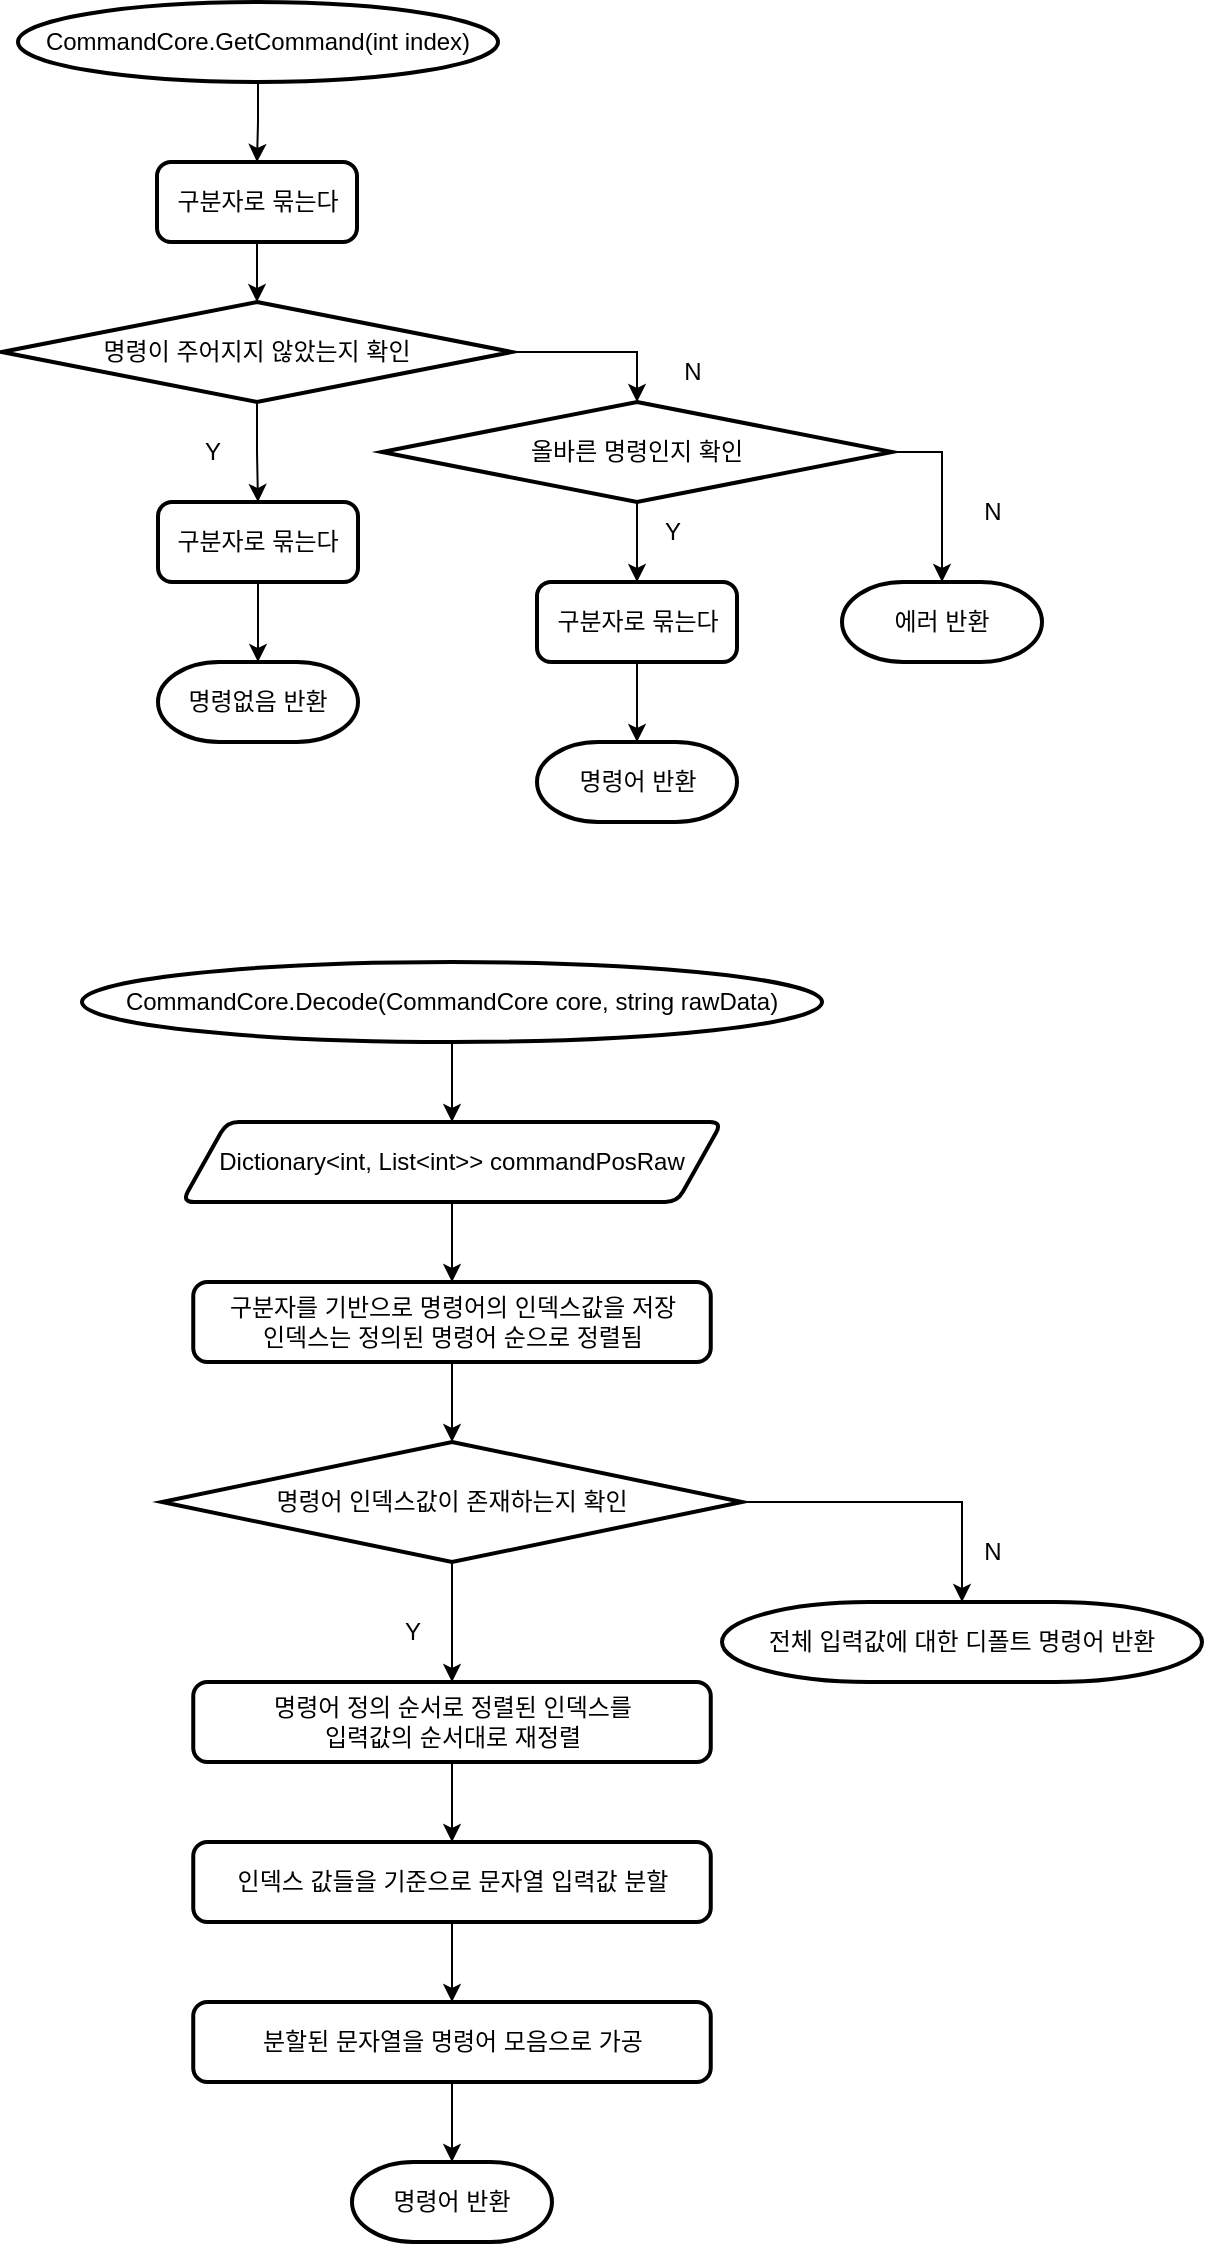 <mxfile version="21.6.5" type="device">
  <diagram name="페이지-1" id="fb7TPT-cGsN8IhFg-64O">
    <mxGraphModel dx="1668" dy="974" grid="1" gridSize="10" guides="1" tooltips="1" connect="1" arrows="1" fold="1" page="1" pageScale="1" pageWidth="5000" pageHeight="5000" math="0" shadow="0">
      <root>
        <mxCell id="0" />
        <mxCell id="1" parent="0" />
        <mxCell id="GVEklmTAcbrlkiGCALrd-3" style="edgeStyle=orthogonalEdgeStyle;rounded=0;orthogonalLoop=1;jettySize=auto;html=1;exitX=0.5;exitY=1;exitDx=0;exitDy=0;exitPerimeter=0;entryX=0.5;entryY=0;entryDx=0;entryDy=0;" parent="1" source="GVEklmTAcbrlkiGCALrd-1" target="GVEklmTAcbrlkiGCALrd-2" edge="1">
          <mxGeometry relative="1" as="geometry" />
        </mxCell>
        <mxCell id="GVEklmTAcbrlkiGCALrd-1" value="CommandCore.GetCommand(int index)" style="strokeWidth=2;html=1;shape=mxgraph.flowchart.start_1;whiteSpace=wrap;" parent="1" vertex="1">
          <mxGeometry x="48" y="40" width="240" height="40" as="geometry" />
        </mxCell>
        <mxCell id="GVEklmTAcbrlkiGCALrd-2" value="구분자로 묶는다" style="rounded=1;whiteSpace=wrap;html=1;absoluteArcSize=1;arcSize=14;strokeWidth=2;" parent="1" vertex="1">
          <mxGeometry x="117.5" y="120" width="100" height="40" as="geometry" />
        </mxCell>
        <mxCell id="GVEklmTAcbrlkiGCALrd-5" style="edgeStyle=orthogonalEdgeStyle;rounded=0;orthogonalLoop=1;jettySize=auto;html=1;exitX=1;exitY=0.5;exitDx=0;exitDy=0;exitPerimeter=0;entryX=0.5;entryY=0;entryDx=0;entryDy=0;entryPerimeter=0;" parent="1" source="GVEklmTAcbrlkiGCALrd-4" target="GVEklmTAcbrlkiGCALrd-8" edge="1">
          <mxGeometry relative="1" as="geometry">
            <mxPoint x="360" y="310" as="targetPoint" />
          </mxGeometry>
        </mxCell>
        <mxCell id="GVEklmTAcbrlkiGCALrd-6" style="edgeStyle=orthogonalEdgeStyle;rounded=0;orthogonalLoop=1;jettySize=auto;html=1;exitX=0.5;exitY=1;exitDx=0;exitDy=0;exitPerimeter=0;entryX=0.5;entryY=0;entryDx=0;entryDy=0;" parent="1" source="GVEklmTAcbrlkiGCALrd-4" target="GVEklmTAcbrlkiGCALrd-20" edge="1">
          <mxGeometry relative="1" as="geometry">
            <mxPoint x="167.286" y="380" as="targetPoint" />
          </mxGeometry>
        </mxCell>
        <mxCell id="GVEklmTAcbrlkiGCALrd-4" value="명령이 주어지지 않았는지 확인" style="strokeWidth=2;html=1;shape=mxgraph.flowchart.decision;whiteSpace=wrap;" parent="1" vertex="1">
          <mxGeometry x="40" y="190" width="255" height="50" as="geometry" />
        </mxCell>
        <mxCell id="GVEklmTAcbrlkiGCALrd-7" style="edgeStyle=orthogonalEdgeStyle;rounded=0;orthogonalLoop=1;jettySize=auto;html=1;exitX=0.5;exitY=1;exitDx=0;exitDy=0;entryX=0.5;entryY=0;entryDx=0;entryDy=0;entryPerimeter=0;" parent="1" source="GVEklmTAcbrlkiGCALrd-2" target="GVEklmTAcbrlkiGCALrd-4" edge="1">
          <mxGeometry relative="1" as="geometry" />
        </mxCell>
        <mxCell id="GVEklmTAcbrlkiGCALrd-8" value="올바른 명령인지 확인" style="strokeWidth=2;html=1;shape=mxgraph.flowchart.decision;whiteSpace=wrap;" parent="1" vertex="1">
          <mxGeometry x="230" y="240" width="255" height="50" as="geometry" />
        </mxCell>
        <mxCell id="GVEklmTAcbrlkiGCALrd-9" value="명령없음 반환" style="strokeWidth=2;html=1;shape=mxgraph.flowchart.terminator;whiteSpace=wrap;" parent="1" vertex="1">
          <mxGeometry x="118" y="370" width="100" height="40" as="geometry" />
        </mxCell>
        <mxCell id="GVEklmTAcbrlkiGCALrd-12" value="Y" style="text;html=1;align=center;verticalAlign=middle;resizable=0;points=[];autosize=1;strokeColor=none;fillColor=none;" parent="1" vertex="1">
          <mxGeometry x="130" y="250" width="30" height="30" as="geometry" />
        </mxCell>
        <mxCell id="GVEklmTAcbrlkiGCALrd-13" value="N" style="text;html=1;align=center;verticalAlign=middle;resizable=0;points=[];autosize=1;strokeColor=none;fillColor=none;" parent="1" vertex="1">
          <mxGeometry x="370" y="210" width="30" height="30" as="geometry" />
        </mxCell>
        <mxCell id="GVEklmTAcbrlkiGCALrd-14" value="명령어 반환" style="strokeWidth=2;html=1;shape=mxgraph.flowchart.terminator;whiteSpace=wrap;" parent="1" vertex="1">
          <mxGeometry x="307.5" y="410" width="100" height="40" as="geometry" />
        </mxCell>
        <mxCell id="GVEklmTAcbrlkiGCALrd-15" style="edgeStyle=orthogonalEdgeStyle;rounded=0;orthogonalLoop=1;jettySize=auto;html=1;exitX=0.5;exitY=1;exitDx=0;exitDy=0;exitPerimeter=0;entryX=0.5;entryY=0;entryDx=0;entryDy=0;" parent="1" source="GVEklmTAcbrlkiGCALrd-8" target="GVEklmTAcbrlkiGCALrd-22" edge="1">
          <mxGeometry relative="1" as="geometry" />
        </mxCell>
        <mxCell id="GVEklmTAcbrlkiGCALrd-16" value="Y" style="text;html=1;align=center;verticalAlign=middle;resizable=0;points=[];autosize=1;strokeColor=none;fillColor=none;" parent="1" vertex="1">
          <mxGeometry x="360" y="290" width="30" height="30" as="geometry" />
        </mxCell>
        <mxCell id="GVEklmTAcbrlkiGCALrd-17" value="에러 반환" style="strokeWidth=2;html=1;shape=mxgraph.flowchart.terminator;whiteSpace=wrap;" parent="1" vertex="1">
          <mxGeometry x="460" y="330" width="100" height="40" as="geometry" />
        </mxCell>
        <mxCell id="GVEklmTAcbrlkiGCALrd-18" value="N" style="text;html=1;align=center;verticalAlign=middle;resizable=0;points=[];autosize=1;strokeColor=none;fillColor=none;" parent="1" vertex="1">
          <mxGeometry x="520" y="280" width="30" height="30" as="geometry" />
        </mxCell>
        <mxCell id="GVEklmTAcbrlkiGCALrd-19" style="edgeStyle=orthogonalEdgeStyle;rounded=0;orthogonalLoop=1;jettySize=auto;html=1;exitX=1;exitY=0.5;exitDx=0;exitDy=0;exitPerimeter=0;entryX=0.5;entryY=0;entryDx=0;entryDy=0;entryPerimeter=0;" parent="1" source="GVEklmTAcbrlkiGCALrd-8" target="GVEklmTAcbrlkiGCALrd-17" edge="1">
          <mxGeometry relative="1" as="geometry" />
        </mxCell>
        <mxCell id="GVEklmTAcbrlkiGCALrd-20" value="구분자로 묶는다" style="rounded=1;whiteSpace=wrap;html=1;absoluteArcSize=1;arcSize=14;strokeWidth=2;" parent="1" vertex="1">
          <mxGeometry x="118" y="290" width="100" height="40" as="geometry" />
        </mxCell>
        <mxCell id="GVEklmTAcbrlkiGCALrd-21" style="edgeStyle=orthogonalEdgeStyle;rounded=0;orthogonalLoop=1;jettySize=auto;html=1;exitX=0.5;exitY=1;exitDx=0;exitDy=0;entryX=0.5;entryY=0;entryDx=0;entryDy=0;entryPerimeter=0;" parent="1" source="GVEklmTAcbrlkiGCALrd-20" target="GVEklmTAcbrlkiGCALrd-9" edge="1">
          <mxGeometry relative="1" as="geometry" />
        </mxCell>
        <mxCell id="GVEklmTAcbrlkiGCALrd-22" value="구분자로 묶는다" style="rounded=1;whiteSpace=wrap;html=1;absoluteArcSize=1;arcSize=14;strokeWidth=2;" parent="1" vertex="1">
          <mxGeometry x="307.5" y="330" width="100" height="40" as="geometry" />
        </mxCell>
        <mxCell id="GVEklmTAcbrlkiGCALrd-23" style="edgeStyle=orthogonalEdgeStyle;rounded=0;orthogonalLoop=1;jettySize=auto;html=1;exitX=0.5;exitY=1;exitDx=0;exitDy=0;entryX=0.5;entryY=0;entryDx=0;entryDy=0;entryPerimeter=0;" parent="1" source="GVEklmTAcbrlkiGCALrd-22" target="GVEklmTAcbrlkiGCALrd-14" edge="1">
          <mxGeometry relative="1" as="geometry" />
        </mxCell>
        <mxCell id="GVEklmTAcbrlkiGCALrd-27" style="edgeStyle=orthogonalEdgeStyle;rounded=0;orthogonalLoop=1;jettySize=auto;html=1;exitX=0.5;exitY=1;exitDx=0;exitDy=0;exitPerimeter=0;entryX=0.5;entryY=0;entryDx=0;entryDy=0;" parent="1" source="GVEklmTAcbrlkiGCALrd-24" target="GVEklmTAcbrlkiGCALrd-26" edge="1">
          <mxGeometry relative="1" as="geometry" />
        </mxCell>
        <mxCell id="GVEklmTAcbrlkiGCALrd-24" value="CommandCore.Decode(CommandCore core, string rawData)" style="strokeWidth=2;html=1;shape=mxgraph.flowchart.start_1;whiteSpace=wrap;" parent="1" vertex="1">
          <mxGeometry x="80" y="520" width="370" height="40" as="geometry" />
        </mxCell>
        <mxCell id="UqmhIQM9HTduGOBh11mq-4" style="edgeStyle=orthogonalEdgeStyle;rounded=0;orthogonalLoop=1;jettySize=auto;html=1;exitX=0.5;exitY=1;exitDx=0;exitDy=0;entryX=0.5;entryY=0;entryDx=0;entryDy=0;entryPerimeter=0;" edge="1" parent="1" source="GVEklmTAcbrlkiGCALrd-25" target="UqmhIQM9HTduGOBh11mq-3">
          <mxGeometry relative="1" as="geometry" />
        </mxCell>
        <mxCell id="GVEklmTAcbrlkiGCALrd-25" value="구분자를 기반으로 명령어의 인덱스값을 저장&lt;br&gt;인덱스는 정의된 명령어 순으로 정렬됨" style="rounded=1;whiteSpace=wrap;html=1;absoluteArcSize=1;arcSize=14;strokeWidth=2;" parent="1" vertex="1">
          <mxGeometry x="135.63" y="680" width="258.75" height="40" as="geometry" />
        </mxCell>
        <mxCell id="UqmhIQM9HTduGOBh11mq-2" style="edgeStyle=orthogonalEdgeStyle;rounded=0;orthogonalLoop=1;jettySize=auto;html=1;exitX=0.5;exitY=1;exitDx=0;exitDy=0;entryX=0.5;entryY=0;entryDx=0;entryDy=0;" edge="1" parent="1" source="GVEklmTAcbrlkiGCALrd-26" target="GVEklmTAcbrlkiGCALrd-25">
          <mxGeometry relative="1" as="geometry" />
        </mxCell>
        <mxCell id="GVEklmTAcbrlkiGCALrd-26" value="Dictionary&amp;lt;int, List&amp;lt;int&amp;gt;&amp;gt; commandPosRaw" style="shape=parallelogram;html=1;strokeWidth=2;perimeter=parallelogramPerimeter;whiteSpace=wrap;rounded=1;arcSize=12;size=0.083;" parent="1" vertex="1">
          <mxGeometry x="130" y="600" width="270" height="40" as="geometry" />
        </mxCell>
        <mxCell id="UqmhIQM9HTduGOBh11mq-6" style="edgeStyle=orthogonalEdgeStyle;rounded=0;orthogonalLoop=1;jettySize=auto;html=1;exitX=1;exitY=0.5;exitDx=0;exitDy=0;exitPerimeter=0;entryX=0.5;entryY=0;entryDx=0;entryDy=0;entryPerimeter=0;" edge="1" parent="1" source="UqmhIQM9HTduGOBh11mq-3" target="UqmhIQM9HTduGOBh11mq-5">
          <mxGeometry relative="1" as="geometry" />
        </mxCell>
        <mxCell id="UqmhIQM9HTduGOBh11mq-10" style="edgeStyle=orthogonalEdgeStyle;rounded=0;orthogonalLoop=1;jettySize=auto;html=1;exitX=0.5;exitY=1;exitDx=0;exitDy=0;exitPerimeter=0;entryX=0.5;entryY=0;entryDx=0;entryDy=0;" edge="1" parent="1" source="UqmhIQM9HTduGOBh11mq-3" target="UqmhIQM9HTduGOBh11mq-9">
          <mxGeometry relative="1" as="geometry" />
        </mxCell>
        <mxCell id="UqmhIQM9HTduGOBh11mq-3" value="명령어 인덱스값이 존재하는지 확인" style="strokeWidth=2;html=1;shape=mxgraph.flowchart.decision;whiteSpace=wrap;" vertex="1" parent="1">
          <mxGeometry x="120.01" y="760" width="290" height="60" as="geometry" />
        </mxCell>
        <mxCell id="UqmhIQM9HTduGOBh11mq-5" value="전체 입력값에 대한 디폴트 명령어 반환" style="strokeWidth=2;html=1;shape=mxgraph.flowchart.terminator;whiteSpace=wrap;" vertex="1" parent="1">
          <mxGeometry x="400" y="840" width="240" height="40" as="geometry" />
        </mxCell>
        <mxCell id="UqmhIQM9HTduGOBh11mq-7" value="N" style="text;html=1;align=center;verticalAlign=middle;resizable=0;points=[];autosize=1;strokeColor=none;fillColor=none;" vertex="1" parent="1">
          <mxGeometry x="520" y="800" width="30" height="30" as="geometry" />
        </mxCell>
        <mxCell id="UqmhIQM9HTduGOBh11mq-13" style="edgeStyle=orthogonalEdgeStyle;rounded=0;orthogonalLoop=1;jettySize=auto;html=1;exitX=0.5;exitY=1;exitDx=0;exitDy=0;entryX=0.5;entryY=0;entryDx=0;entryDy=0;" edge="1" parent="1" source="UqmhIQM9HTduGOBh11mq-9" target="UqmhIQM9HTduGOBh11mq-12">
          <mxGeometry relative="1" as="geometry" />
        </mxCell>
        <mxCell id="UqmhIQM9HTduGOBh11mq-9" value="명령어 정의 순서로 정렬된 인덱스를&lt;br&gt;입력값의 순서대로 재정렬" style="rounded=1;whiteSpace=wrap;html=1;absoluteArcSize=1;arcSize=14;strokeWidth=2;" vertex="1" parent="1">
          <mxGeometry x="135.63" y="880" width="258.75" height="40" as="geometry" />
        </mxCell>
        <mxCell id="UqmhIQM9HTduGOBh11mq-11" value="Y" style="text;html=1;align=center;verticalAlign=middle;resizable=0;points=[];autosize=1;strokeColor=none;fillColor=none;" vertex="1" parent="1">
          <mxGeometry x="230" y="840" width="30" height="30" as="geometry" />
        </mxCell>
        <mxCell id="UqmhIQM9HTduGOBh11mq-15" style="edgeStyle=orthogonalEdgeStyle;rounded=0;orthogonalLoop=1;jettySize=auto;html=1;exitX=0.5;exitY=1;exitDx=0;exitDy=0;entryX=0.5;entryY=0;entryDx=0;entryDy=0;" edge="1" parent="1" source="UqmhIQM9HTduGOBh11mq-12" target="UqmhIQM9HTduGOBh11mq-14">
          <mxGeometry relative="1" as="geometry" />
        </mxCell>
        <mxCell id="UqmhIQM9HTduGOBh11mq-12" value="인덱스 값들을 기준으로 문자열 입력값 분할" style="rounded=1;whiteSpace=wrap;html=1;absoluteArcSize=1;arcSize=14;strokeWidth=2;" vertex="1" parent="1">
          <mxGeometry x="135.63" y="960" width="258.75" height="40" as="geometry" />
        </mxCell>
        <mxCell id="UqmhIQM9HTduGOBh11mq-17" style="edgeStyle=orthogonalEdgeStyle;rounded=0;orthogonalLoop=1;jettySize=auto;html=1;exitX=0.5;exitY=1;exitDx=0;exitDy=0;entryX=0.5;entryY=0;entryDx=0;entryDy=0;entryPerimeter=0;" edge="1" parent="1" source="UqmhIQM9HTduGOBh11mq-14" target="UqmhIQM9HTduGOBh11mq-16">
          <mxGeometry relative="1" as="geometry" />
        </mxCell>
        <mxCell id="UqmhIQM9HTduGOBh11mq-14" value="분할된 문자열을 명령어 모음으로 가공" style="rounded=1;whiteSpace=wrap;html=1;absoluteArcSize=1;arcSize=14;strokeWidth=2;" vertex="1" parent="1">
          <mxGeometry x="135.62" y="1040" width="258.75" height="40" as="geometry" />
        </mxCell>
        <mxCell id="UqmhIQM9HTduGOBh11mq-16" value="명령어 반환" style="strokeWidth=2;html=1;shape=mxgraph.flowchart.terminator;whiteSpace=wrap;" vertex="1" parent="1">
          <mxGeometry x="214.99" y="1120" width="100" height="40" as="geometry" />
        </mxCell>
      </root>
    </mxGraphModel>
  </diagram>
</mxfile>
